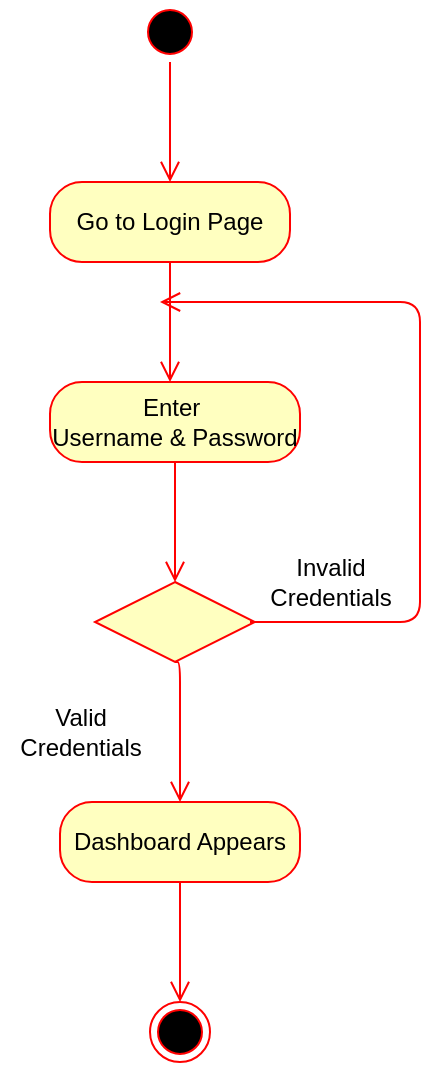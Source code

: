 <mxfile version="13.0.9" type="github"><diagram id="D3V5MDG-jdNYMe3afLlz" name="Page-1"><mxGraphModel dx="782" dy="469" grid="1" gridSize="10" guides="1" tooltips="1" connect="1" arrows="1" fold="1" page="1" pageScale="1" pageWidth="827" pageHeight="1169" math="0" shadow="0"><root><mxCell id="0"/><mxCell id="1" parent="0"/><mxCell id="LaBcCVQQJoMYr4zz1n2z-1" value="" style="ellipse;html=1;shape=startState;fillColor=#000000;strokeColor=#ff0000;" vertex="1" parent="1"><mxGeometry x="370" y="30" width="30" height="30" as="geometry"/></mxCell><mxCell id="LaBcCVQQJoMYr4zz1n2z-2" value="" style="edgeStyle=orthogonalEdgeStyle;html=1;verticalAlign=bottom;endArrow=open;endSize=8;strokeColor=#ff0000;" edge="1" source="LaBcCVQQJoMYr4zz1n2z-1" parent="1"><mxGeometry relative="1" as="geometry"><mxPoint x="385" y="120" as="targetPoint"/></mxGeometry></mxCell><mxCell id="LaBcCVQQJoMYr4zz1n2z-3" value="Go to Login Page" style="rounded=1;whiteSpace=wrap;html=1;arcSize=40;fontColor=#000000;fillColor=#ffffc0;strokeColor=#ff0000;" vertex="1" parent="1"><mxGeometry x="325" y="120" width="120" height="40" as="geometry"/></mxCell><mxCell id="LaBcCVQQJoMYr4zz1n2z-4" value="" style="edgeStyle=orthogonalEdgeStyle;html=1;verticalAlign=bottom;endArrow=open;endSize=8;strokeColor=#ff0000;" edge="1" source="LaBcCVQQJoMYr4zz1n2z-3" parent="1"><mxGeometry relative="1" as="geometry"><mxPoint x="385" y="220" as="targetPoint"/></mxGeometry></mxCell><mxCell id="LaBcCVQQJoMYr4zz1n2z-5" value="Enter&amp;nbsp;&lt;br&gt;Username &amp;amp; Password" style="rounded=1;whiteSpace=wrap;html=1;arcSize=40;fontColor=#000000;fillColor=#ffffc0;strokeColor=#ff0000;" vertex="1" parent="1"><mxGeometry x="325" y="220" width="125" height="40" as="geometry"/></mxCell><mxCell id="LaBcCVQQJoMYr4zz1n2z-6" value="" style="edgeStyle=orthogonalEdgeStyle;html=1;verticalAlign=bottom;endArrow=open;endSize=8;strokeColor=#ff0000;entryX=0.5;entryY=0;entryDx=0;entryDy=0;" edge="1" source="LaBcCVQQJoMYr4zz1n2z-5" parent="1" target="LaBcCVQQJoMYr4zz1n2z-10"><mxGeometry relative="1" as="geometry"><mxPoint x="385" y="320" as="targetPoint"/></mxGeometry></mxCell><mxCell id="LaBcCVQQJoMYr4zz1n2z-10" value="" style="rhombus;whiteSpace=wrap;html=1;fillColor=#ffffc0;strokeColor=#ff0000;" vertex="1" parent="1"><mxGeometry x="347.5" y="320" width="80" height="40" as="geometry"/></mxCell><mxCell id="LaBcCVQQJoMYr4zz1n2z-12" value="" style="edgeStyle=orthogonalEdgeStyle;html=1;align=left;verticalAlign=top;endArrow=open;endSize=8;strokeColor=#ff0000;exitX=0.5;exitY=1;exitDx=0;exitDy=0;" edge="1" source="LaBcCVQQJoMYr4zz1n2z-10" parent="1"><mxGeometry x="1" y="94" relative="1" as="geometry"><mxPoint x="390" y="430" as="targetPoint"/><mxPoint x="390" y="359" as="sourcePoint"/><Array as="points"><mxPoint x="390" y="360"/></Array><mxPoint x="-44" y="80" as="offset"/></mxGeometry></mxCell><mxCell id="LaBcCVQQJoMYr4zz1n2z-14" value="" style="edgeStyle=orthogonalEdgeStyle;html=1;verticalAlign=bottom;endArrow=open;endSize=8;strokeColor=#ff0000;" edge="1" parent="1"><mxGeometry relative="1" as="geometry"><mxPoint x="380" y="180" as="targetPoint"/><mxPoint x="425" y="340" as="sourcePoint"/><Array as="points"><mxPoint x="510" y="340"/><mxPoint x="510" y="180"/><mxPoint x="380" y="180"/></Array></mxGeometry></mxCell><mxCell id="LaBcCVQQJoMYr4zz1n2z-16" value="Valid &lt;br&gt;Credentials" style="text;html=1;align=center;verticalAlign=middle;resizable=0;points=[];autosize=1;" vertex="1" parent="1"><mxGeometry x="300" y="380" width="80" height="30" as="geometry"/></mxCell><mxCell id="LaBcCVQQJoMYr4zz1n2z-17" value="Invalid&lt;br&gt;Credentials" style="text;html=1;align=center;verticalAlign=middle;resizable=0;points=[];autosize=1;" vertex="1" parent="1"><mxGeometry x="425" y="305" width="80" height="30" as="geometry"/></mxCell><mxCell id="LaBcCVQQJoMYr4zz1n2z-20" value="Dashboard Appears" style="rounded=1;whiteSpace=wrap;html=1;arcSize=40;fontColor=#000000;fillColor=#ffffc0;strokeColor=#ff0000;" vertex="1" parent="1"><mxGeometry x="330" y="430" width="120" height="40" as="geometry"/></mxCell><mxCell id="LaBcCVQQJoMYr4zz1n2z-21" value="" style="edgeStyle=orthogonalEdgeStyle;html=1;verticalAlign=bottom;endArrow=open;endSize=8;strokeColor=#ff0000;" edge="1" source="LaBcCVQQJoMYr4zz1n2z-20" parent="1"><mxGeometry relative="1" as="geometry"><mxPoint x="390" y="530" as="targetPoint"/></mxGeometry></mxCell><mxCell id="LaBcCVQQJoMYr4zz1n2z-22" value="" style="ellipse;html=1;shape=endState;fillColor=#000000;strokeColor=#ff0000;" vertex="1" parent="1"><mxGeometry x="375" y="530" width="30" height="30" as="geometry"/></mxCell></root></mxGraphModel></diagram></mxfile>
